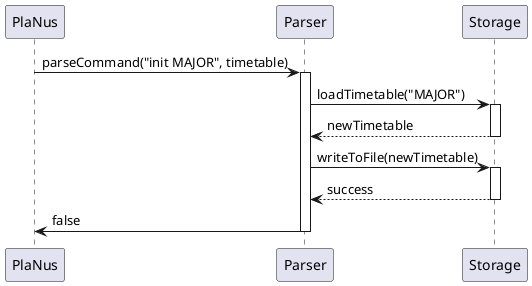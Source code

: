 @startuml
participant PlaNus
participant "Parser" as Parser
participant "Storage" as Storage

PlaNus -> Parser : parseCommand("init MAJOR", timetable)
activate Parser

Parser -> Storage : loadTimetable("MAJOR")
activate Storage
Storage --> Parser : newTimetable
deactivate Storage

Parser -> Storage : writeToFile(newTimetable)
activate Storage
Storage --> Parser : success
deactivate Storage

Parser -> PlaNus : false


deactivate Parser
@enduml